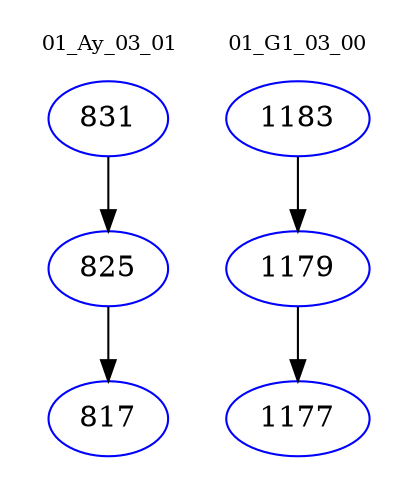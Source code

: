 digraph{
subgraph cluster_0 {
color = white
label = "01_Ay_03_01";
fontsize=10;
T0_831 [label="831", color="blue"]
T0_831 -> T0_825 [color="black"]
T0_825 [label="825", color="blue"]
T0_825 -> T0_817 [color="black"]
T0_817 [label="817", color="blue"]
}
subgraph cluster_1 {
color = white
label = "01_G1_03_00";
fontsize=10;
T1_1183 [label="1183", color="blue"]
T1_1183 -> T1_1179 [color="black"]
T1_1179 [label="1179", color="blue"]
T1_1179 -> T1_1177 [color="black"]
T1_1177 [label="1177", color="blue"]
}
}
